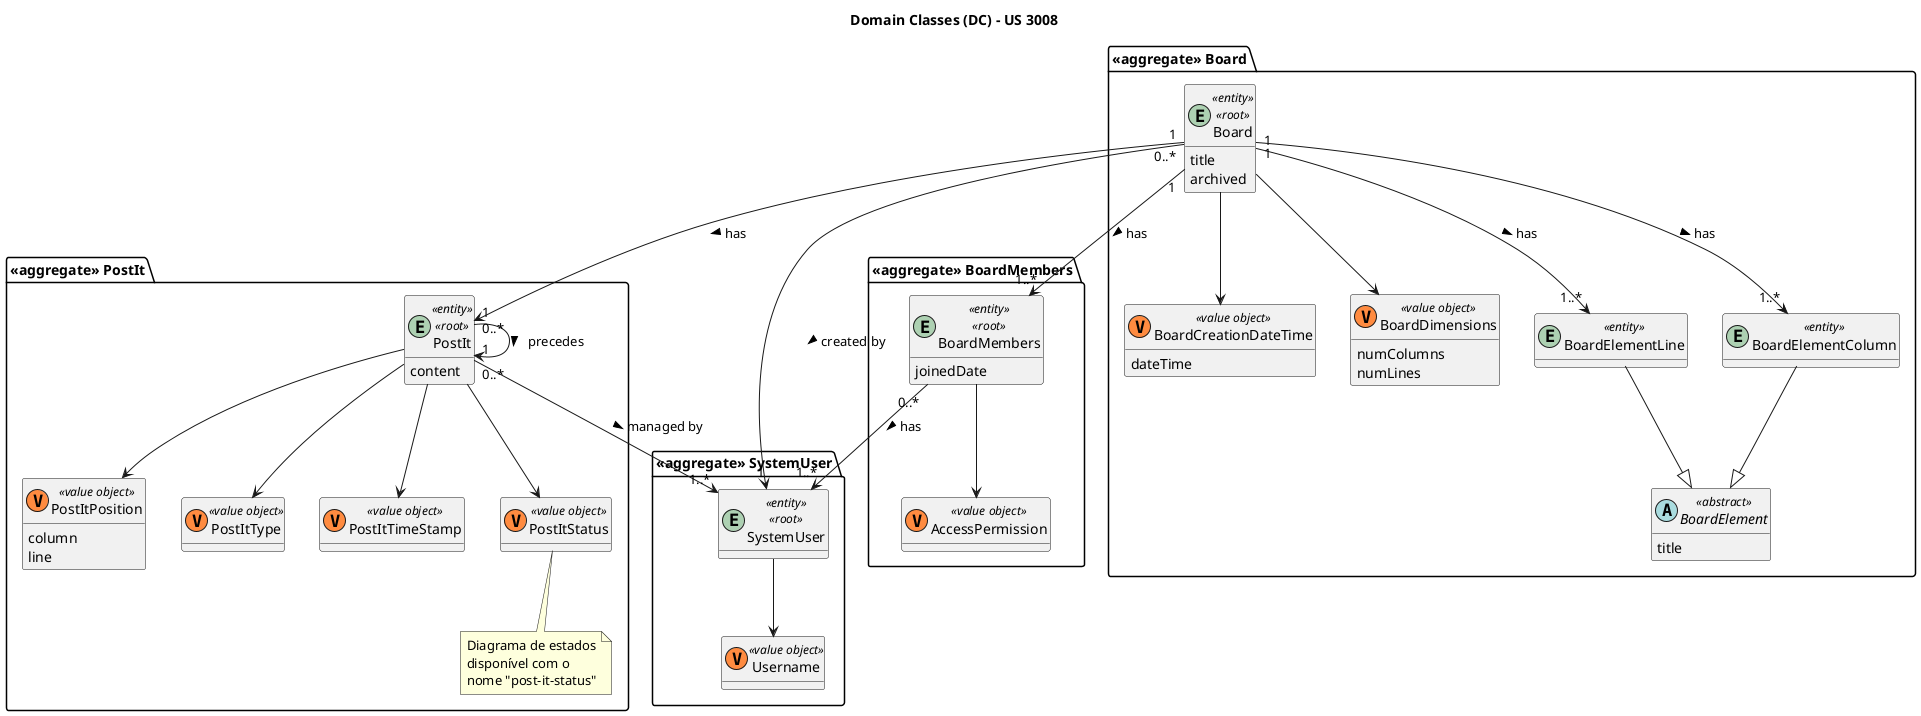 @startuml
top to bottom direction

title Domain Classes (DC) - US 3008

hide methods
skinparam classAttributeIconSize 0

'SystemUser
package "<<aggregate>> SystemUser" {
    entity SystemUser <<entity>> <<root>> {}
    class Username <<(V, #FF8B40) value object>>
}

'PostIt
package "<<aggregate>> PostIt" {
    entity PostIt <<entity>> <<root>> {
        content
    }
    class PostItPosition <<(V, #FF8B40) value object>> {
        column
        line
    }

    class PostItType <<(V, #FF8B40) value object>>
    class PostItTimeStamp <<(V, #FF8B40) value object>>
    class PostItStatus <<(V, #FF8B40) value object>>
    note bottom
        Diagrama de estados
        disponível com o
        nome "post-it-status"
    end note
}

'Board
package "<<aggregate>> Board" {
    entity Board <<entity>> <<root>> {
        title
        archived
    }

    class BoardCreationDateTime <<(V, #FF8B40) value object>> {
        dateTime
    }

    class BoardDimensions <<(V, #FF8B40) value object>> {
        numColumns
        numLines
    }

    'BoardElement
    abstract BoardElement <<abstract>> {
        title
    }

    entity BoardElementLine <<entity>>
    entity BoardElementColumn <<entity>>
}

'BoardMembers
package "<<aggregate>> BoardMembers" {
    entity BoardMembers <<entity>> <<root>> {
        joinedDate
    }

    class AccessPermission <<(V, #FF8B40) value object>>
}

SystemUser --> Username

PostIt -down-> PostItPosition
PostIt -down-> PostItType
PostIt -down-> PostItTimeStamp
PostIt -down-> PostItStatus
PostIt "1" --> "1" PostIt : precedes >
PostIt "0..*" --> "1..*" SystemUser : managed by >

Board -down-> BoardDimensions
Board -down-> BoardCreationDateTime
Board "1" --> "1..*" BoardElementLine : has >
Board "1" --> "1..*" BoardElementColumn : has >
Board "1" --> "1..*" BoardMembers : has >
Board "1" --> "0..*" PostIt : has >
Board "0..*" --> "1" SystemUser : created by >

BoardElementLine -down-|> BoardElement
BoardElementColumn -down-|> BoardElement

BoardMembers -down-> AccessPermission
BoardMembers "0..*" --> "1..*" SystemUser : has >

@enduml